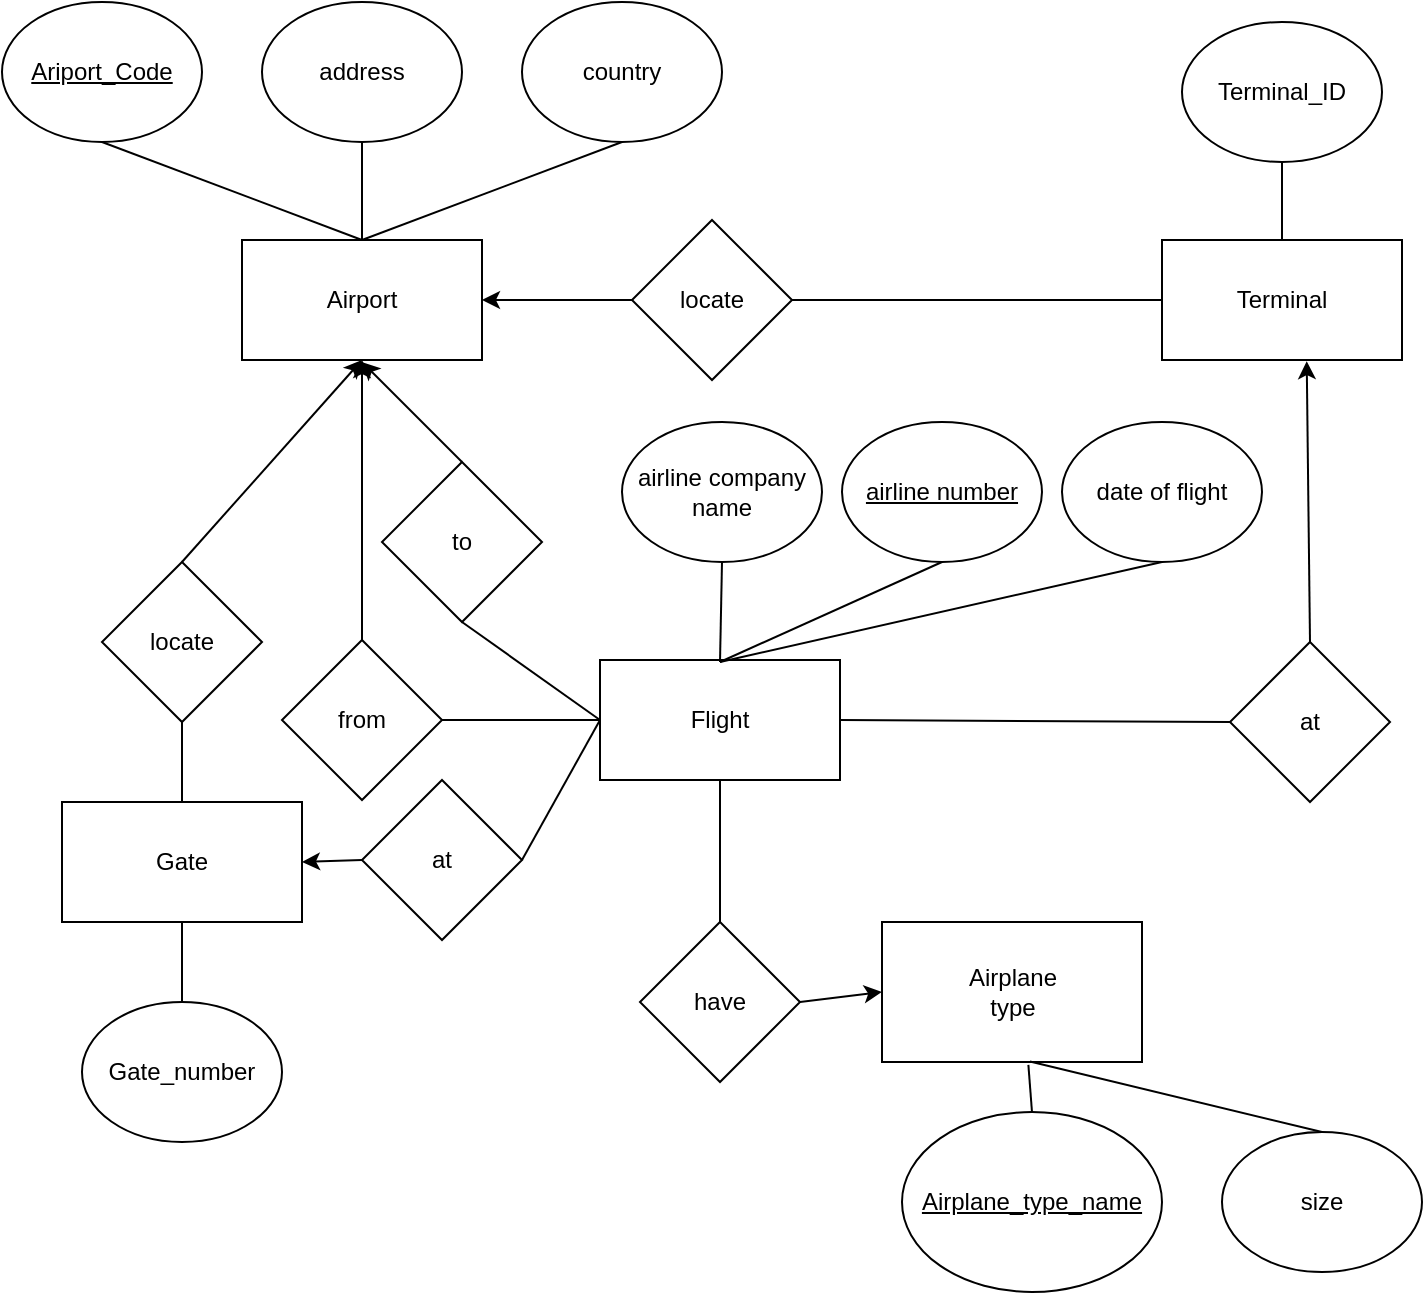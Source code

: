 <mxfile version="15.2.9" type="github">
  <diagram id="R2lEEEUBdFMjLlhIrx00" name="Page-1">
    <mxGraphModel dx="1038" dy="547" grid="1" gridSize="10" guides="1" tooltips="1" connect="1" arrows="1" fold="1" page="1" pageScale="1" pageWidth="850" pageHeight="1100" math="0" shadow="0" extFonts="Permanent Marker^https://fonts.googleapis.com/css?family=Permanent+Marker">
      <root>
        <mxCell id="0" />
        <mxCell id="1" parent="0" />
        <mxCell id="81HxJ23cOC9FS0kMJOBd-18" value="" style="group" vertex="1" connectable="0" parent="1">
          <mxGeometry x="190" y="199" width="120" height="60" as="geometry" />
        </mxCell>
        <mxCell id="81HxJ23cOC9FS0kMJOBd-16" value="" style="rounded=0;whiteSpace=wrap;html=1;" vertex="1" parent="81HxJ23cOC9FS0kMJOBd-18">
          <mxGeometry width="120" height="60" as="geometry" />
        </mxCell>
        <mxCell id="81HxJ23cOC9FS0kMJOBd-17" value="Airport" style="text;html=1;strokeColor=none;fillColor=none;align=center;verticalAlign=middle;whiteSpace=wrap;rounded=0;" vertex="1" parent="81HxJ23cOC9FS0kMJOBd-18">
          <mxGeometry x="30" y="15" width="60" height="30" as="geometry" />
        </mxCell>
        <mxCell id="81HxJ23cOC9FS0kMJOBd-19" value="" style="group" vertex="1" connectable="0" parent="1">
          <mxGeometry x="369" y="409" width="120" height="60" as="geometry" />
        </mxCell>
        <mxCell id="81HxJ23cOC9FS0kMJOBd-20" value="" style="rounded=0;whiteSpace=wrap;html=1;" vertex="1" parent="81HxJ23cOC9FS0kMJOBd-19">
          <mxGeometry width="120" height="60" as="geometry" />
        </mxCell>
        <mxCell id="81HxJ23cOC9FS0kMJOBd-21" value="Flight" style="text;html=1;strokeColor=none;fillColor=none;align=center;verticalAlign=middle;whiteSpace=wrap;rounded=0;" vertex="1" parent="81HxJ23cOC9FS0kMJOBd-19">
          <mxGeometry x="30" y="15" width="60" height="30" as="geometry" />
        </mxCell>
        <mxCell id="81HxJ23cOC9FS0kMJOBd-22" value="" style="group" vertex="1" connectable="0" parent="1">
          <mxGeometry x="510" y="540" width="130" height="70" as="geometry" />
        </mxCell>
        <mxCell id="81HxJ23cOC9FS0kMJOBd-23" value="" style="rounded=0;whiteSpace=wrap;html=1;" vertex="1" parent="81HxJ23cOC9FS0kMJOBd-22">
          <mxGeometry width="130" height="70" as="geometry" />
        </mxCell>
        <mxCell id="81HxJ23cOC9FS0kMJOBd-24" value="Airplane type" style="text;html=1;strokeColor=none;fillColor=none;align=center;verticalAlign=middle;whiteSpace=wrap;rounded=0;" vertex="1" parent="81HxJ23cOC9FS0kMJOBd-22">
          <mxGeometry x="32.5" y="17.5" width="65" height="35" as="geometry" />
        </mxCell>
        <mxCell id="81HxJ23cOC9FS0kMJOBd-25" value="" style="group" vertex="1" connectable="0" parent="1">
          <mxGeometry x="100" y="480" width="120" height="60" as="geometry" />
        </mxCell>
        <mxCell id="81HxJ23cOC9FS0kMJOBd-26" value="" style="rounded=0;whiteSpace=wrap;html=1;" vertex="1" parent="81HxJ23cOC9FS0kMJOBd-25">
          <mxGeometry width="120" height="60" as="geometry" />
        </mxCell>
        <mxCell id="81HxJ23cOC9FS0kMJOBd-27" value="Gate" style="text;html=1;strokeColor=none;fillColor=none;align=center;verticalAlign=middle;whiteSpace=wrap;rounded=0;" vertex="1" parent="81HxJ23cOC9FS0kMJOBd-25">
          <mxGeometry x="30" y="15" width="60" height="30" as="geometry" />
        </mxCell>
        <mxCell id="81HxJ23cOC9FS0kMJOBd-33" value="" style="group" vertex="1" connectable="0" parent="1">
          <mxGeometry x="650" y="199" width="120" height="60" as="geometry" />
        </mxCell>
        <mxCell id="81HxJ23cOC9FS0kMJOBd-29" value="" style="rounded=0;whiteSpace=wrap;html=1;" vertex="1" parent="81HxJ23cOC9FS0kMJOBd-33">
          <mxGeometry width="120" height="60" as="geometry" />
        </mxCell>
        <mxCell id="81HxJ23cOC9FS0kMJOBd-32" value="Terminal" style="text;html=1;strokeColor=none;fillColor=none;align=center;verticalAlign=middle;whiteSpace=wrap;rounded=0;" vertex="1" parent="81HxJ23cOC9FS0kMJOBd-33">
          <mxGeometry x="30" y="15" width="60" height="30" as="geometry" />
        </mxCell>
        <mxCell id="81HxJ23cOC9FS0kMJOBd-34" value="country" style="ellipse;whiteSpace=wrap;html=1;" vertex="1" parent="1">
          <mxGeometry x="330" y="80" width="100" height="70" as="geometry" />
        </mxCell>
        <mxCell id="81HxJ23cOC9FS0kMJOBd-35" value="&lt;u&gt;Ariport_Code&lt;/u&gt;" style="ellipse;whiteSpace=wrap;html=1;" vertex="1" parent="1">
          <mxGeometry x="70" y="80" width="100" height="70" as="geometry" />
        </mxCell>
        <mxCell id="81HxJ23cOC9FS0kMJOBd-36" value="address" style="ellipse;whiteSpace=wrap;html=1;" vertex="1" parent="1">
          <mxGeometry x="200" y="80" width="100" height="70" as="geometry" />
        </mxCell>
        <mxCell id="81HxJ23cOC9FS0kMJOBd-37" value="" style="endArrow=none;html=1;exitX=0.5;exitY=0;exitDx=0;exitDy=0;entryX=0.5;entryY=1;entryDx=0;entryDy=0;" edge="1" parent="1" source="81HxJ23cOC9FS0kMJOBd-16" target="81HxJ23cOC9FS0kMJOBd-35">
          <mxGeometry width="50" height="50" relative="1" as="geometry">
            <mxPoint x="400" y="269" as="sourcePoint" />
            <mxPoint x="450" y="219" as="targetPoint" />
          </mxGeometry>
        </mxCell>
        <mxCell id="81HxJ23cOC9FS0kMJOBd-38" value="" style="endArrow=none;html=1;entryX=0.5;entryY=1;entryDx=0;entryDy=0;exitX=0.5;exitY=0;exitDx=0;exitDy=0;" edge="1" parent="1" source="81HxJ23cOC9FS0kMJOBd-16" target="81HxJ23cOC9FS0kMJOBd-36">
          <mxGeometry width="50" height="50" relative="1" as="geometry">
            <mxPoint x="400" y="269" as="sourcePoint" />
            <mxPoint x="450" y="219" as="targetPoint" />
          </mxGeometry>
        </mxCell>
        <mxCell id="81HxJ23cOC9FS0kMJOBd-39" value="" style="endArrow=none;html=1;exitX=0.5;exitY=0;exitDx=0;exitDy=0;entryX=0.5;entryY=1;entryDx=0;entryDy=0;" edge="1" parent="1" source="81HxJ23cOC9FS0kMJOBd-16" target="81HxJ23cOC9FS0kMJOBd-34">
          <mxGeometry width="50" height="50" relative="1" as="geometry">
            <mxPoint x="400" y="269" as="sourcePoint" />
            <mxPoint x="450" y="219" as="targetPoint" />
          </mxGeometry>
        </mxCell>
        <mxCell id="81HxJ23cOC9FS0kMJOBd-40" value="Terminal_ID" style="ellipse;whiteSpace=wrap;html=1;" vertex="1" parent="1">
          <mxGeometry x="660" y="90" width="100" height="70" as="geometry" />
        </mxCell>
        <mxCell id="81HxJ23cOC9FS0kMJOBd-43" value="" style="endArrow=none;html=1;entryX=0.5;entryY=1;entryDx=0;entryDy=0;exitX=0.5;exitY=0;exitDx=0;exitDy=0;" edge="1" parent="1" source="81HxJ23cOC9FS0kMJOBd-29" target="81HxJ23cOC9FS0kMJOBd-40">
          <mxGeometry width="50" height="50" relative="1" as="geometry">
            <mxPoint x="490" y="269" as="sourcePoint" />
            <mxPoint x="540" y="219" as="targetPoint" />
          </mxGeometry>
        </mxCell>
        <mxCell id="81HxJ23cOC9FS0kMJOBd-45" value="&lt;u&gt;Airplane_type_name&lt;/u&gt;" style="ellipse;whiteSpace=wrap;html=1;" vertex="1" parent="1">
          <mxGeometry x="520" y="635" width="130" height="90" as="geometry" />
        </mxCell>
        <mxCell id="81HxJ23cOC9FS0kMJOBd-46" value="" style="endArrow=none;html=1;entryX=0.563;entryY=1.02;entryDx=0;entryDy=0;entryPerimeter=0;exitX=0.5;exitY=0;exitDx=0;exitDy=0;" edge="1" parent="1" source="81HxJ23cOC9FS0kMJOBd-45" target="81HxJ23cOC9FS0kMJOBd-23">
          <mxGeometry width="50" height="50" relative="1" as="geometry">
            <mxPoint x="350" y="595" as="sourcePoint" />
            <mxPoint x="400" y="545" as="targetPoint" />
          </mxGeometry>
        </mxCell>
        <mxCell id="81HxJ23cOC9FS0kMJOBd-48" value="size" style="ellipse;whiteSpace=wrap;html=1;" vertex="1" parent="1">
          <mxGeometry x="680" y="645" width="100" height="70" as="geometry" />
        </mxCell>
        <mxCell id="81HxJ23cOC9FS0kMJOBd-49" value="" style="endArrow=none;html=1;entryX=0.569;entryY=0.997;entryDx=0;entryDy=0;entryPerimeter=0;exitX=0.5;exitY=0;exitDx=0;exitDy=0;" edge="1" parent="1" source="81HxJ23cOC9FS0kMJOBd-48" target="81HxJ23cOC9FS0kMJOBd-23">
          <mxGeometry width="50" height="50" relative="1" as="geometry">
            <mxPoint x="350" y="595" as="sourcePoint" />
            <mxPoint x="400" y="545" as="targetPoint" />
          </mxGeometry>
        </mxCell>
        <mxCell id="81HxJ23cOC9FS0kMJOBd-50" value="Gate_number" style="ellipse;whiteSpace=wrap;html=1;" vertex="1" parent="1">
          <mxGeometry x="110" y="580" width="100" height="70" as="geometry" />
        </mxCell>
        <mxCell id="81HxJ23cOC9FS0kMJOBd-52" value="&lt;u&gt;airline number&lt;/u&gt;" style="ellipse;whiteSpace=wrap;html=1;" vertex="1" parent="1">
          <mxGeometry x="490" y="290" width="100" height="70" as="geometry" />
        </mxCell>
        <mxCell id="81HxJ23cOC9FS0kMJOBd-55" value="" style="endArrow=none;html=1;exitX=0.5;exitY=1;exitDx=0;exitDy=0;" edge="1" parent="1" source="81HxJ23cOC9FS0kMJOBd-52">
          <mxGeometry width="50" height="50" relative="1" as="geometry">
            <mxPoint x="429" y="380" as="sourcePoint" />
            <mxPoint x="429" y="410" as="targetPoint" />
          </mxGeometry>
        </mxCell>
        <mxCell id="81HxJ23cOC9FS0kMJOBd-56" value="date of flight" style="ellipse;whiteSpace=wrap;html=1;" vertex="1" parent="1">
          <mxGeometry x="600" y="290" width="100" height="70" as="geometry" />
        </mxCell>
        <mxCell id="81HxJ23cOC9FS0kMJOBd-57" value="" style="endArrow=none;html=1;exitX=0.5;exitY=1;exitDx=0;exitDy=0;" edge="1" parent="1" source="81HxJ23cOC9FS0kMJOBd-56">
          <mxGeometry width="50" height="50" relative="1" as="geometry">
            <mxPoint x="539" y="380" as="sourcePoint" />
            <mxPoint x="429" y="410" as="targetPoint" />
          </mxGeometry>
        </mxCell>
        <mxCell id="81HxJ23cOC9FS0kMJOBd-58" value="airline company name" style="ellipse;whiteSpace=wrap;html=1;" vertex="1" parent="1">
          <mxGeometry x="380" y="290" width="100" height="70" as="geometry" />
        </mxCell>
        <mxCell id="81HxJ23cOC9FS0kMJOBd-59" value="" style="endArrow=none;html=1;exitX=0.5;exitY=1;exitDx=0;exitDy=0;" edge="1" parent="1" source="81HxJ23cOC9FS0kMJOBd-58">
          <mxGeometry width="50" height="50" relative="1" as="geometry">
            <mxPoint x="319" y="380" as="sourcePoint" />
            <mxPoint x="429" y="410" as="targetPoint" />
          </mxGeometry>
        </mxCell>
        <mxCell id="81HxJ23cOC9FS0kMJOBd-60" value="locate" style="rhombus;whiteSpace=wrap;html=1;" vertex="1" parent="1">
          <mxGeometry x="385" y="189" width="80" height="80" as="geometry" />
        </mxCell>
        <mxCell id="81HxJ23cOC9FS0kMJOBd-61" value="locate" style="rhombus;whiteSpace=wrap;html=1;" vertex="1" parent="1">
          <mxGeometry x="120" y="360" width="80" height="80" as="geometry" />
        </mxCell>
        <mxCell id="81HxJ23cOC9FS0kMJOBd-62" value="" style="endArrow=none;html=1;entryX=1;entryY=0.5;entryDx=0;entryDy=0;exitX=0;exitY=0.5;exitDx=0;exitDy=0;" edge="1" parent="1" source="81HxJ23cOC9FS0kMJOBd-29" target="81HxJ23cOC9FS0kMJOBd-60">
          <mxGeometry width="50" height="50" relative="1" as="geometry">
            <mxPoint x="400" y="449" as="sourcePoint" />
            <mxPoint x="450" y="399" as="targetPoint" />
          </mxGeometry>
        </mxCell>
        <mxCell id="81HxJ23cOC9FS0kMJOBd-63" value="" style="endArrow=none;html=1;entryX=0.5;entryY=1;entryDx=0;entryDy=0;exitX=0.5;exitY=0;exitDx=0;exitDy=0;" edge="1" parent="1" source="81HxJ23cOC9FS0kMJOBd-26" target="81HxJ23cOC9FS0kMJOBd-61">
          <mxGeometry width="50" height="50" relative="1" as="geometry">
            <mxPoint x="570" y="280" as="sourcePoint" />
            <mxPoint x="475" y="270" as="targetPoint" />
          </mxGeometry>
        </mxCell>
        <mxCell id="81HxJ23cOC9FS0kMJOBd-64" value="" style="endArrow=classic;html=1;entryX=0.5;entryY=1;entryDx=0;entryDy=0;exitX=0.5;exitY=0;exitDx=0;exitDy=0;" edge="1" parent="1" source="81HxJ23cOC9FS0kMJOBd-61" target="81HxJ23cOC9FS0kMJOBd-16">
          <mxGeometry width="50" height="50" relative="1" as="geometry">
            <mxPoint x="400" y="490" as="sourcePoint" />
            <mxPoint x="450" y="440" as="targetPoint" />
          </mxGeometry>
        </mxCell>
        <mxCell id="81HxJ23cOC9FS0kMJOBd-67" value="" style="endArrow=classic;html=1;entryX=1;entryY=0.5;entryDx=0;entryDy=0;exitX=0;exitY=0.5;exitDx=0;exitDy=0;" edge="1" parent="1" source="81HxJ23cOC9FS0kMJOBd-60" target="81HxJ23cOC9FS0kMJOBd-16">
          <mxGeometry width="50" height="50" relative="1" as="geometry">
            <mxPoint x="400" y="449" as="sourcePoint" />
            <mxPoint x="450" y="399" as="targetPoint" />
          </mxGeometry>
        </mxCell>
        <mxCell id="81HxJ23cOC9FS0kMJOBd-68" value="at" style="rhombus;whiteSpace=wrap;html=1;" vertex="1" parent="1">
          <mxGeometry x="250" y="469" width="80" height="80" as="geometry" />
        </mxCell>
        <mxCell id="81HxJ23cOC9FS0kMJOBd-69" value="" style="endArrow=none;html=1;exitX=0.5;exitY=0;exitDx=0;exitDy=0;entryX=0.5;entryY=1;entryDx=0;entryDy=0;" edge="1" parent="1" source="81HxJ23cOC9FS0kMJOBd-50" target="81HxJ23cOC9FS0kMJOBd-26">
          <mxGeometry width="50" height="50" relative="1" as="geometry">
            <mxPoint x="300" y="520" as="sourcePoint" />
            <mxPoint x="350" y="470" as="targetPoint" />
          </mxGeometry>
        </mxCell>
        <mxCell id="81HxJ23cOC9FS0kMJOBd-70" value="" style="endArrow=none;html=1;exitX=1;exitY=0.5;exitDx=0;exitDy=0;entryX=0;entryY=0.5;entryDx=0;entryDy=0;" edge="1" parent="1" source="81HxJ23cOC9FS0kMJOBd-68" target="81HxJ23cOC9FS0kMJOBd-20">
          <mxGeometry width="50" height="50" relative="1" as="geometry">
            <mxPoint x="404" y="566" as="sourcePoint" />
            <mxPoint x="454" y="516" as="targetPoint" />
          </mxGeometry>
        </mxCell>
        <mxCell id="81HxJ23cOC9FS0kMJOBd-71" value="" style="endArrow=classic;html=1;exitX=0;exitY=0.5;exitDx=0;exitDy=0;entryX=1;entryY=0.5;entryDx=0;entryDy=0;" edge="1" parent="1" source="81HxJ23cOC9FS0kMJOBd-68" target="81HxJ23cOC9FS0kMJOBd-26">
          <mxGeometry width="50" height="50" relative="1" as="geometry">
            <mxPoint x="440" y="440" as="sourcePoint" />
            <mxPoint x="490" y="390" as="targetPoint" />
          </mxGeometry>
        </mxCell>
        <mxCell id="81HxJ23cOC9FS0kMJOBd-72" value="at" style="rhombus;whiteSpace=wrap;html=1;" vertex="1" parent="1">
          <mxGeometry x="684" y="400" width="80" height="80" as="geometry" />
        </mxCell>
        <mxCell id="81HxJ23cOC9FS0kMJOBd-73" value="" style="endArrow=none;html=1;entryX=0;entryY=0.5;entryDx=0;entryDy=0;exitX=1;exitY=0.5;exitDx=0;exitDy=0;" edge="1" parent="1" source="81HxJ23cOC9FS0kMJOBd-20" target="81HxJ23cOC9FS0kMJOBd-72">
          <mxGeometry width="50" height="50" relative="1" as="geometry">
            <mxPoint x="404" y="566" as="sourcePoint" />
            <mxPoint x="454" y="516" as="targetPoint" />
          </mxGeometry>
        </mxCell>
        <mxCell id="81HxJ23cOC9FS0kMJOBd-76" value="" style="endArrow=classic;html=1;entryX=0.603;entryY=1.01;entryDx=0;entryDy=0;entryPerimeter=0;exitX=0.5;exitY=0;exitDx=0;exitDy=0;" edge="1" parent="1" source="81HxJ23cOC9FS0kMJOBd-72" target="81HxJ23cOC9FS0kMJOBd-29">
          <mxGeometry width="50" height="50" relative="1" as="geometry">
            <mxPoint x="490" y="490" as="sourcePoint" />
            <mxPoint x="540" y="440" as="targetPoint" />
          </mxGeometry>
        </mxCell>
        <mxCell id="81HxJ23cOC9FS0kMJOBd-77" value="have" style="rhombus;whiteSpace=wrap;html=1;" vertex="1" parent="1">
          <mxGeometry x="389" y="540" width="80" height="80" as="geometry" />
        </mxCell>
        <mxCell id="81HxJ23cOC9FS0kMJOBd-78" value="" style="endArrow=none;html=1;exitX=0.5;exitY=0;exitDx=0;exitDy=0;entryX=0.5;entryY=1;entryDx=0;entryDy=0;" edge="1" parent="1" source="81HxJ23cOC9FS0kMJOBd-77" target="81HxJ23cOC9FS0kMJOBd-20">
          <mxGeometry width="50" height="50" relative="1" as="geometry">
            <mxPoint x="400" y="490" as="sourcePoint" />
            <mxPoint x="450" y="440" as="targetPoint" />
          </mxGeometry>
        </mxCell>
        <mxCell id="81HxJ23cOC9FS0kMJOBd-81" value="" style="endArrow=classic;html=1;entryX=0;entryY=0.5;entryDx=0;entryDy=0;exitX=1;exitY=0.5;exitDx=0;exitDy=0;" edge="1" parent="1" source="81HxJ23cOC9FS0kMJOBd-77" target="81HxJ23cOC9FS0kMJOBd-23">
          <mxGeometry width="50" height="50" relative="1" as="geometry">
            <mxPoint x="480" y="580" as="sourcePoint" />
            <mxPoint x="519" y="530" as="targetPoint" />
          </mxGeometry>
        </mxCell>
        <mxCell id="81HxJ23cOC9FS0kMJOBd-84" value="from" style="rhombus;whiteSpace=wrap;html=1;" vertex="1" parent="1">
          <mxGeometry x="210" y="399" width="80" height="80" as="geometry" />
        </mxCell>
        <mxCell id="81HxJ23cOC9FS0kMJOBd-85" value="to" style="rhombus;whiteSpace=wrap;html=1;" vertex="1" parent="1">
          <mxGeometry x="260" y="310" width="80" height="80" as="geometry" />
        </mxCell>
        <mxCell id="81HxJ23cOC9FS0kMJOBd-86" value="" style="endArrow=none;html=1;exitX=0;exitY=0.5;exitDx=0;exitDy=0;entryX=1;entryY=0.5;entryDx=0;entryDy=0;" edge="1" parent="1" source="81HxJ23cOC9FS0kMJOBd-20" target="81HxJ23cOC9FS0kMJOBd-84">
          <mxGeometry width="50" height="50" relative="1" as="geometry">
            <mxPoint x="400" y="490" as="sourcePoint" />
            <mxPoint x="450" y="440" as="targetPoint" />
          </mxGeometry>
        </mxCell>
        <mxCell id="81HxJ23cOC9FS0kMJOBd-88" value="" style="endArrow=classic;html=1;exitX=0.5;exitY=0;exitDx=0;exitDy=0;entryX=0.5;entryY=1;entryDx=0;entryDy=0;" edge="1" parent="1" source="81HxJ23cOC9FS0kMJOBd-84" target="81HxJ23cOC9FS0kMJOBd-16">
          <mxGeometry width="50" height="50" relative="1" as="geometry">
            <mxPoint x="400" y="490" as="sourcePoint" />
            <mxPoint x="450" y="440" as="targetPoint" />
          </mxGeometry>
        </mxCell>
        <mxCell id="81HxJ23cOC9FS0kMJOBd-89" value="" style="endArrow=none;html=1;exitX=0;exitY=0.5;exitDx=0;exitDy=0;entryX=0.5;entryY=1;entryDx=0;entryDy=0;" edge="1" parent="1" source="81HxJ23cOC9FS0kMJOBd-20" target="81HxJ23cOC9FS0kMJOBd-85">
          <mxGeometry width="50" height="50" relative="1" as="geometry">
            <mxPoint x="400" y="490" as="sourcePoint" />
            <mxPoint x="450" y="440" as="targetPoint" />
          </mxGeometry>
        </mxCell>
        <mxCell id="81HxJ23cOC9FS0kMJOBd-92" value="" style="endArrow=classic;html=1;exitX=0.5;exitY=0;exitDx=0;exitDy=0;" edge="1" parent="1" source="81HxJ23cOC9FS0kMJOBd-85">
          <mxGeometry width="50" height="50" relative="1" as="geometry">
            <mxPoint x="400" y="490" as="sourcePoint" />
            <mxPoint x="250" y="260" as="targetPoint" />
          </mxGeometry>
        </mxCell>
      </root>
    </mxGraphModel>
  </diagram>
</mxfile>
